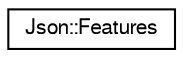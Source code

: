 digraph "Graphical Class Hierarchy"
{
  edge [fontname="FreeSans",fontsize="10",labelfontname="FreeSans",labelfontsize="10"];
  node [fontname="FreeSans",fontsize="10",shape=record];
  rankdir="LR";
  Node1 [label="Json::Features",height=0.2,width=0.4,color="black", fillcolor="white", style="filled",URL="$class_json_1_1_features.html",tooltip="Configuration passed to reader and writer. "];
}
